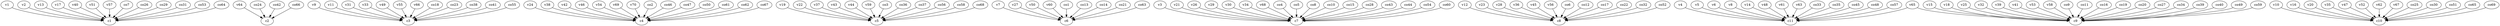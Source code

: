 strict digraph  {
c1;
c2;
c3;
c4;
c5;
c6;
c7;
c8;
c9;
c10;
c11;
v1;
v2;
v3;
v4;
v5;
v6;
v7;
v8;
v9;
v10;
v11;
v12;
v13;
v14;
v15;
v16;
v17;
v18;
v19;
v20;
v21;
v22;
v23;
v24;
v25;
v26;
v27;
v28;
v29;
v30;
v31;
v32;
v33;
v34;
v35;
v36;
v37;
v38;
v39;
v40;
v41;
v42;
v43;
v44;
v45;
v46;
v47;
v48;
v49;
v50;
v51;
v52;
v53;
v54;
v55;
v56;
v57;
v58;
v59;
v60;
v61;
v62;
v63;
v64;
v65;
v66;
v67;
v68;
v69;
v70;
co1;
co2;
co3;
co4;
co5;
co6;
co7;
co8;
co9;
co10;
co11;
co12;
co13;
co14;
co15;
co16;
co17;
co18;
co19;
co20;
co21;
co22;
co23;
co24;
co25;
co26;
co27;
co28;
co29;
co30;
co31;
co32;
co33;
co34;
co35;
co36;
co37;
co38;
co39;
co40;
co41;
co42;
co43;
co44;
co45;
co46;
co47;
co48;
co49;
co50;
co51;
co52;
co53;
co54;
co55;
co56;
co57;
co58;
co59;
co60;
co61;
co62;
co63;
co64;
co65;
co66;
co67;
co68;
co69;
v1 -> c1  [weight=1];
v2 -> c1  [weight=1];
v3 -> c7  [weight=1];
v4 -> c11  [weight=1];
v5 -> c11  [weight=1];
v6 -> c11  [weight=1];
v7 -> c6  [weight=1];
v8 -> c11  [weight=1];
v9 -> c3  [weight=1];
v10 -> c10  [weight=1];
v11 -> c3  [weight=1];
v12 -> c8  [weight=1];
v13 -> c1  [weight=1];
v14 -> c11  [weight=1];
v15 -> c9  [weight=1];
v16 -> c10  [weight=1];
v17 -> c1  [weight=1];
v18 -> c9  [weight=1];
v19 -> c5  [weight=1];
v20 -> c10  [weight=1];
v21 -> c7  [weight=1];
v22 -> c5  [weight=1];
v23 -> c8  [weight=1];
v24 -> c4  [weight=1];
v25 -> c9  [weight=1];
v26 -> c7  [weight=1];
v27 -> c6  [weight=1];
v28 -> c8  [weight=1];
v29 -> c7  [weight=1];
v30 -> c7  [weight=1];
v31 -> c3  [weight=1];
v32 -> c9  [weight=1];
v33 -> c3  [weight=1];
v34 -> c7  [weight=1];
v35 -> c10  [weight=1];
v36 -> c8  [weight=1];
v37 -> c5  [weight=1];
v38 -> c4  [weight=1];
v39 -> c9  [weight=1];
v40 -> c1  [weight=1];
v41 -> c9  [weight=1];
v42 -> c4  [weight=1];
v43 -> c5  [weight=1];
v44 -> c5  [weight=1];
v45 -> c8  [weight=1];
v46 -> c4  [weight=1];
v47 -> c10  [weight=1];
v48 -> c11  [weight=1];
v49 -> c3  [weight=1];
v50 -> c6  [weight=1];
v51 -> c1  [weight=1];
v52 -> c10  [weight=1];
v53 -> c9  [weight=1];
v54 -> c4  [weight=1];
v55 -> c3  [weight=1];
v56 -> c8  [weight=1];
v57 -> c1  [weight=1];
v58 -> c9  [weight=1];
v59 -> c5  [weight=1];
v60 -> c6  [weight=1];
v61 -> c11  [weight=1];
v62 -> c10  [weight=1];
v63 -> c11  [weight=1];
v64 -> c2  [weight=1];
v65 -> c9  [weight=1];
v65 -> c11  [weight=1];
v66 -> c3  [weight=1];
v67 -> c10  [weight=1];
v68 -> c7  [weight=1];
v69 -> c4  [weight=1];
v70 -> c4  [weight=1];
co1 -> c6  [weight=1];
co2 -> c4  [weight=1];
co3 -> c5  [weight=1];
co4 -> c7  [weight=1];
co5 -> c7  [weight=1];
co6 -> c8  [weight=1];
co7 -> c1  [weight=1];
co8 -> c7  [weight=1];
co9 -> c9  [weight=1];
co10 -> c7  [weight=1];
co11 -> c9  [weight=1];
co12 -> c8  [weight=1];
co13 -> c6  [weight=1];
co14 -> c6  [weight=1];
co15 -> c7  [weight=1];
co16 -> c9  [weight=1];
co17 -> c8  [weight=1];
co18 -> c3  [weight=1];
co19 -> c9  [weight=1];
co20 -> c9  [weight=1];
co21 -> c6  [weight=1];
co22 -> c8  [weight=1];
co23 -> c3  [weight=1];
co24 -> c2  [weight=1];
co25 -> c10  [weight=1];
co26 -> c1  [weight=1];
co27 -> c9  [weight=1];
co28 -> c7  [weight=1];
co29 -> c1  [weight=1];
co30 -> c10  [weight=1];
co31 -> c1  [weight=1];
co32 -> c8  [weight=1];
co33 -> c11  [weight=1];
co34 -> c9  [weight=1];
co35 -> c11  [weight=1];
co36 -> c5  [weight=1];
co37 -> c5  [weight=1];
co38 -> c3  [weight=1];
co39 -> c9  [weight=1];
co40 -> c9  [weight=1];
co41 -> c3  [weight=1];
co42 -> c2  [weight=1];
co43 -> c7  [weight=1];
co44 -> c7  [weight=1];
co45 -> c11  [weight=1];
co46 -> c4  [weight=1];
co47 -> c4  [weight=1];
co48 -> c11  [weight=1];
co49 -> c9  [weight=1];
co50 -> c4  [weight=1];
co51 -> c10  [weight=1];
co52 -> c8  [weight=1];
co53 -> c1  [weight=1];
co54 -> c7  [weight=1];
co55 -> c3  [weight=1];
co56 -> c5  [weight=1];
co57 -> c11  [weight=1];
co58 -> c5  [weight=1];
co59 -> c9  [weight=1];
co60 -> c7  [weight=1];
co61 -> c4  [weight=1];
co62 -> c4  [weight=1];
co63 -> c6  [weight=1];
co64 -> c1  [weight=1];
co65 -> c10  [weight=1];
co66 -> c2  [weight=1];
co67 -> c4  [weight=1];
co68 -> c5  [weight=1];
co69 -> c10  [weight=1];
}
